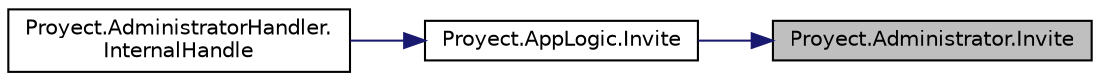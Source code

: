 digraph "Proyect.Administrator.Invite"
{
 // INTERACTIVE_SVG=YES
 // LATEX_PDF_SIZE
  edge [fontname="Helvetica",fontsize="10",labelfontname="Helvetica",labelfontsize="10"];
  node [fontname="Helvetica",fontsize="10",shape=record];
  rankdir="RL";
  Node1 [label="Proyect.Administrator.Invite",height=0.2,width=0.4,color="black", fillcolor="grey75", style="filled", fontcolor="black",tooltip="Genera un codigo con el cual una compnai se podra registrar."];
  Node1 -> Node2 [dir="back",color="midnightblue",fontsize="10",style="solid",fontname="Helvetica"];
  Node2 [label="Proyect.AppLogic.Invite",height=0.2,width=0.4,color="black", fillcolor="white", style="filled",URL="$classProyect_1_1AppLogic.html#af3b4f52ccda025c763285c0268c6bb91",tooltip="Obtiene le codigo que un usuario usara si se quiere registrar como compania."];
  Node2 -> Node3 [dir="back",color="midnightblue",fontsize="10",style="solid",fontname="Helvetica"];
  Node3 [label="Proyect.AdministratorHandler.\lInternalHandle",height=0.2,width=0.4,color="black", fillcolor="white", style="filled",URL="$classProyect_1_1AdministratorHandler.html#afe5b60404466cc63e2b5c2c6fd682ff1",tooltip="Procesa el mensaje \"/registrar\" y retorna true; retorna false en caso contrario."];
}
